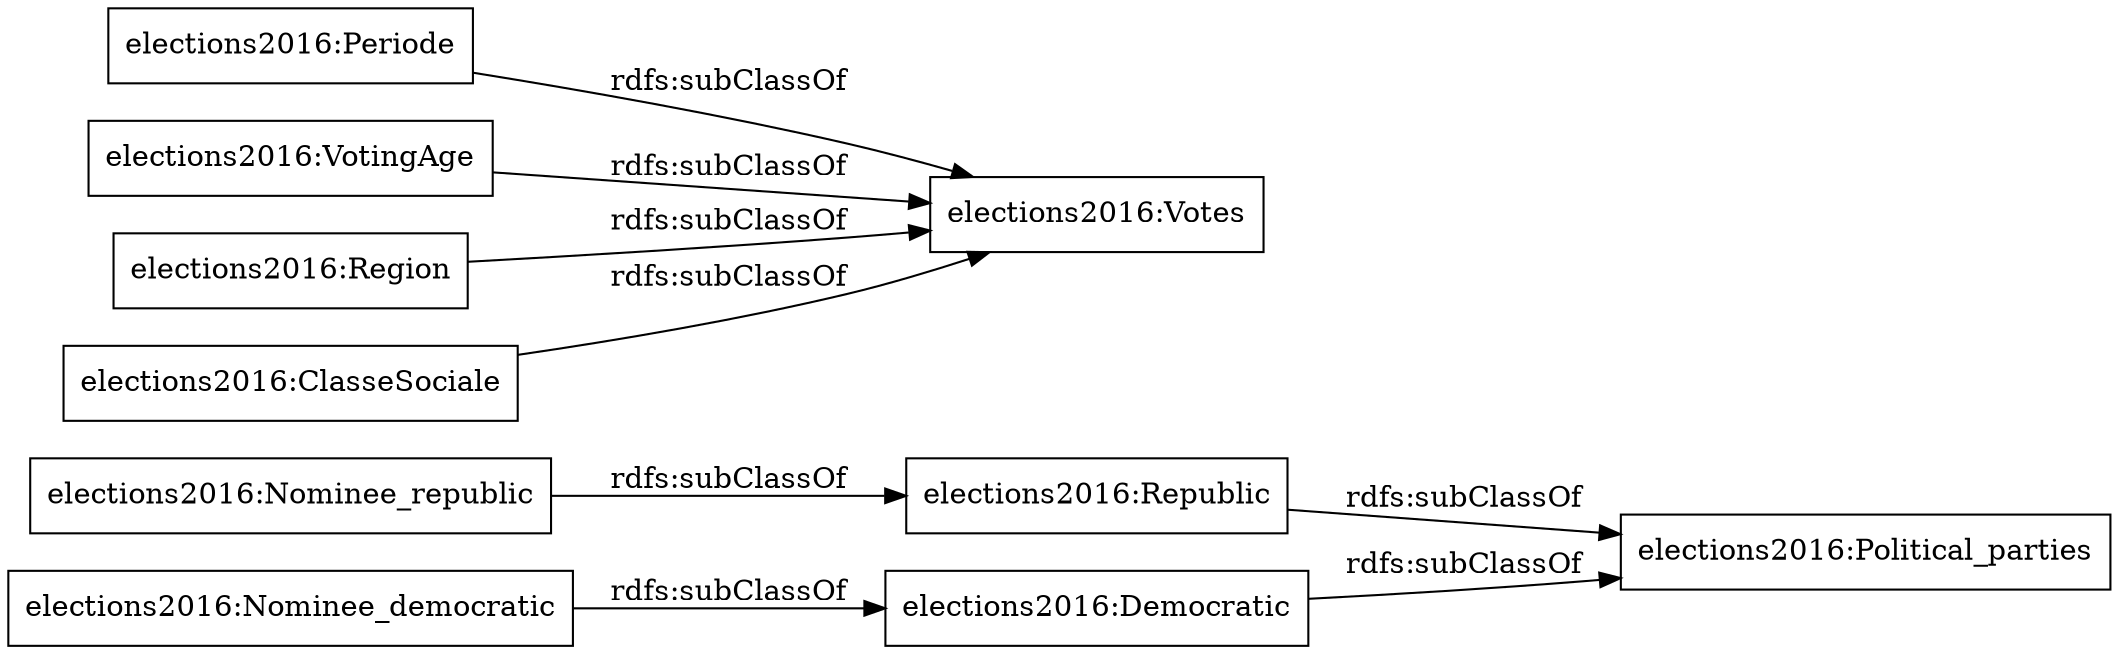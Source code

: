 digraph ar2dtool_diagram { 
rankdir=LR;
size="1000"
node [shape = rectangle, color="black"]; "elections2016:Political_parties" "elections2016:Republic" "elections2016:Periode" "elections2016:VotingAge" "elections2016:Region" "elections2016:ClasseSociale" "elections2016:Nominee_democratic" "elections2016:Nominee_republic" "elections2016:Votes" "elections2016:Democratic" ; /*classes style*/
	"elections2016:VotingAge" -> "elections2016:Votes" [ label = "rdfs:subClassOf" ];
	"elections2016:Periode" -> "elections2016:Votes" [ label = "rdfs:subClassOf" ];
	"elections2016:Nominee_democratic" -> "elections2016:Democratic" [ label = "rdfs:subClassOf" ];
	"elections2016:Democratic" -> "elections2016:Political_parties" [ label = "rdfs:subClassOf" ];
	"elections2016:Republic" -> "elections2016:Political_parties" [ label = "rdfs:subClassOf" ];
	"elections2016:ClasseSociale" -> "elections2016:Votes" [ label = "rdfs:subClassOf" ];
	"elections2016:Nominee_republic" -> "elections2016:Republic" [ label = "rdfs:subClassOf" ];
	"elections2016:Region" -> "elections2016:Votes" [ label = "rdfs:subClassOf" ];

}
